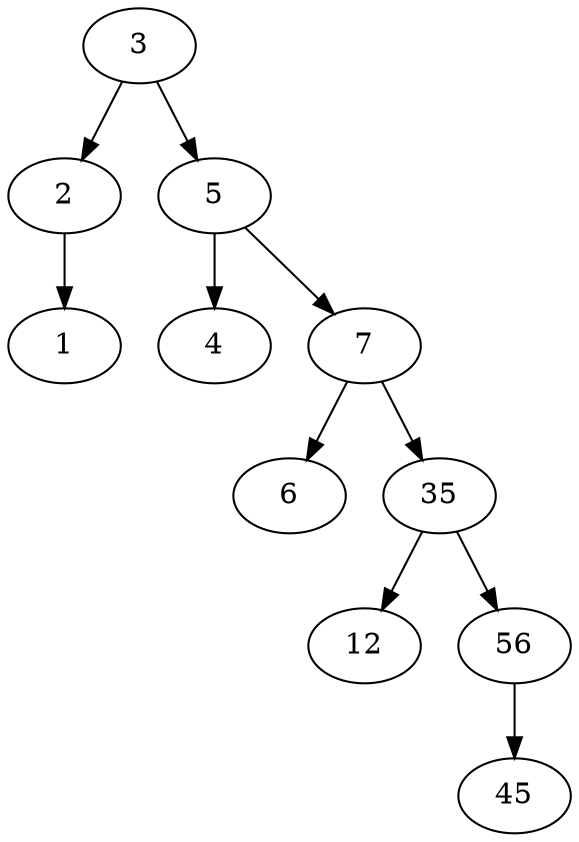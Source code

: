 digraph im {
A1 [label="3"];
A1-> A2;
A2 [label="2"];
A2-> A4;
A4 [label="1"];
A1-> A3;
A3 [label="5"];
A3-> A6;
A6 [label="4"];
A3-> A7;
A7 [label="7"];
A7-> A14;
A14 [label="6"];
A7-> A15;
A15 [label="35"];
A15-> A30;
A30 [label="12"];
A15-> A31;
A31 [label="56"];
A31-> A62;
A62 [label="45"];
}
